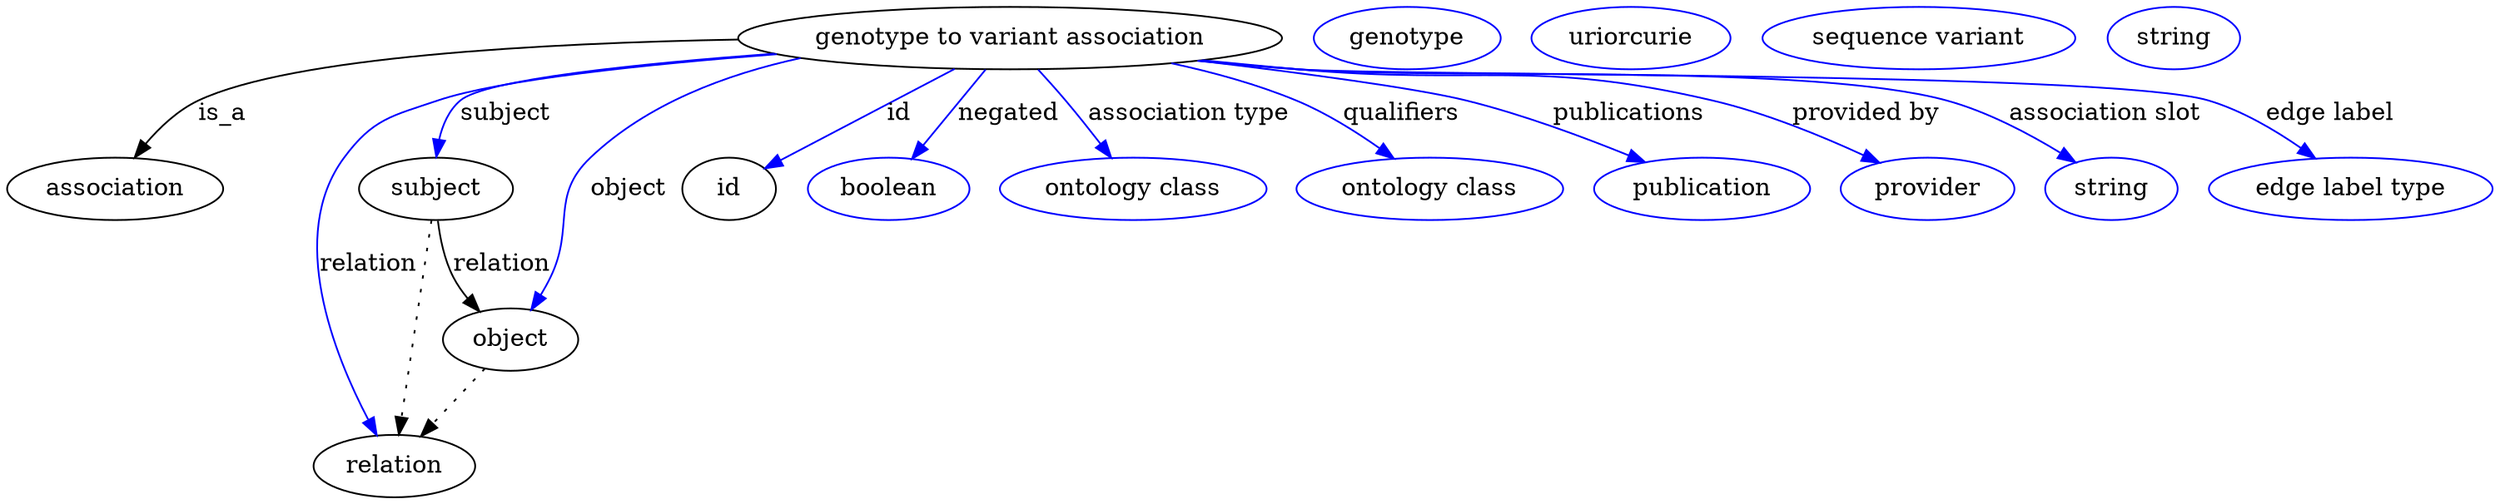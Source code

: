 digraph {
	graph [bb="0,0,1200.4,283"];
	node [label="\N"];
	"genotype to variant association"	 [height=0.5,
		label="genotype to variant association",
		pos="496.05,265",
		width=3.34];
	association	 [height=0.5,
		pos="50.046,178",
		width=1.3902];
	"genotype to variant association" -> association	 [label=is_a,
		lp="103.05,221.5",
		pos="e,59.666,195.81 381.82,259.33 271.4,253.12 117.19,242.26 92.046,229 81.326,223.35 72.301,213.67 65.397,204.26"];
	subject	 [height=0.5,
		pos="203.05,178",
		width=0.99297];
	"genotype to variant association" -> subject	 [color=blue,
		label=subject,
		lp="241.55,221.5",
		pos="e,205.08,196.09 390.49,256.36 319.09,249.63 235.44,239.66 222.05,229 214.87,223.29 210.41,214.58 207.63,205.97",
		style=solid];
	relation	 [height=0.5,
		pos="185.05,18",
		width=1.0471];
	"genotype to variant association" -> relation	 [color=blue,
		label=relation,
		lp="167.05,134.5",
		pos="e,175.27,35.659 388.53,256.84 320.56,250.67 239.6,241.19 207.05,229 182.46,219.79 171.64,218.46 158.05,196 129.37,148.63 153.31,\
81.572 170.78,44.765",
		style=solid];
	object	 [height=0.5,
		pos="245.05,91",
		width=0.9027];
	"genotype to variant association" -> object	 [color=blue,
		label=object,
		lp="301.05,178",
		pos="e,253.2,108.44 428.51,250.02 374.58,236.83 304.75,216.56 284.05,196 261.11,173.22 272.73,157.14 261.05,127 259.86,123.94 258.55,\
120.76 257.22,117.62",
		style=solid];
	id	 [height=0.5,
		pos="354.05,178",
		width=0.75];
	"genotype to variant association" -> id	 [color=blue,
		label=id,
		lp="439.55,221.5",
		pos="e,374.05,190.25 467.31,247.39 442.63,232.27 407.22,210.58 382.59,195.49",
		style=solid];
	negated	 [color=blue,
		height=0.5,
		label=boolean,
		pos="437.05,178",
		width=1.0652];
	"genotype to variant association" -> negated	 [color=blue,
		label=negated,
		lp="492.55,221.5",
		pos="e,448.85,195.41 483.82,246.97 475.4,234.56 464.09,217.88 454.7,204.03",
		style=solid];
	"association type"	 [color=blue,
		height=0.5,
		label="ontology class",
		pos="555.05,178",
		width=1.7151];
	"genotype to variant association" -> "association type"	 [color=blue,
		label="association type",
		lp="574.05,221.5",
		pos="e,543.04,195.71 508.27,246.97 516.63,234.64 527.85,218.1 537.21,204.3",
		style=solid];
	qualifiers	 [color=blue,
		height=0.5,
		label="ontology class",
		pos="696.05,178",
		width=1.7151];
	"genotype to variant association" -> qualifiers	 [color=blue,
		label=qualifiers,
		lp="674.05,221.5",
		pos="e,675.16,195.14 563.57,250.06 582.93,244.62 603.73,237.64 622.05,229 637.79,221.57 653.86,210.93 666.99,201.29",
		style=solid];
	publications	 [color=blue,
		height=0.5,
		label=publication,
		pos="826.05,178",
		width=1.3902];
	"genotype to variant association" -> publications	 [color=blue,
		label=publications,
		lp="779.55,221.5",
		pos="e,796.15,192.73 581.26,252.22 628.1,244.81 681.22,235.65 704.05,229 732.52,220.7 763.33,207.79 786.86,197.03",
		style=solid];
	"provided by"	 [color=blue,
		height=0.5,
		label=provider,
		pos="934.05,178",
		width=1.1193];
	"genotype to variant association" -> "provided by"	 [color=blue,
		label="provided by",
		lp="894.05,221.5",
		pos="e,908.41,192.01 582.37,252.41 596.61,250.49 611.23,248.61 625.05,247 710.18,237.08 734.05,250.39 817.05,229 845.9,221.56 876.72,\
207.87 899.49,196.54",
		style=solid];
	"association slot"	 [color=blue,
		height=0.5,
		label=string,
		pos="1023,178",
		width=0.84854];
	"genotype to variant association" -> "association slot"	 [color=blue,
		label="association slot",
		lp="1008,221.5",
		pos="e,1003.7,192.1 580.93,252.17 595.62,250.24 610.76,248.41 625.05,247 692.83,240.29 865.63,247.99 931.05,229 954.05,222.32 977.62,\
209.11 995.15,197.8",
		style=solid];
	"edge label"	 [color=blue,
		height=0.5,
		label="edge label type",
		pos="1136,178",
		width=1.7873];
	"genotype to variant association" -> "edge label"	 [color=blue,
		label="edge label",
		lp="1113,221.5",
		pos="e,1115.3,195.16 580.22,252.06 595.12,250.11 610.52,248.32 625.05,247 720.07,238.4 962.87,257.12 1054,229 1073.1,223.13 1092.1,211.74 \
1107,201.21",
		style=solid];
	subject -> relation	 [pos="e,187.1,36.223 201.02,159.96 197.91,132.35 191.95,79.375 188.25,46.525",
		style=dotted];
	subject -> object	 [label=relation,
		lp="240.05,134.5",
		pos="e,231.43,107.49 207.18,159.99 209.85,149.97 213.81,137.45 219.05,127 220.95,123.2 223.24,119.37 225.66,115.69"];
	"genotype to variant association_subject"	 [color=blue,
		height=0.5,
		label=genotype,
		pos="677.05,265",
		width=1.1916];
	"genotype to variant association_relation"	 [color=blue,
		height=0.5,
		label=uriorcurie,
		pos="783.05,265",
		width=1.2638];
	object -> relation	 [pos="e,199.02,35.006 231.43,74.435 223.79,65.141 214.11,53.359 205.57,42.968",
		style=dotted];
	"genotype to variant association_object"	 [color=blue,
		height=0.5,
		label="sequence variant",
		pos="916.05,265",
		width=1.9318];
	association_id	 [color=blue,
		height=0.5,
		label=string,
		pos="1034,265",
		width=0.84854];
}
